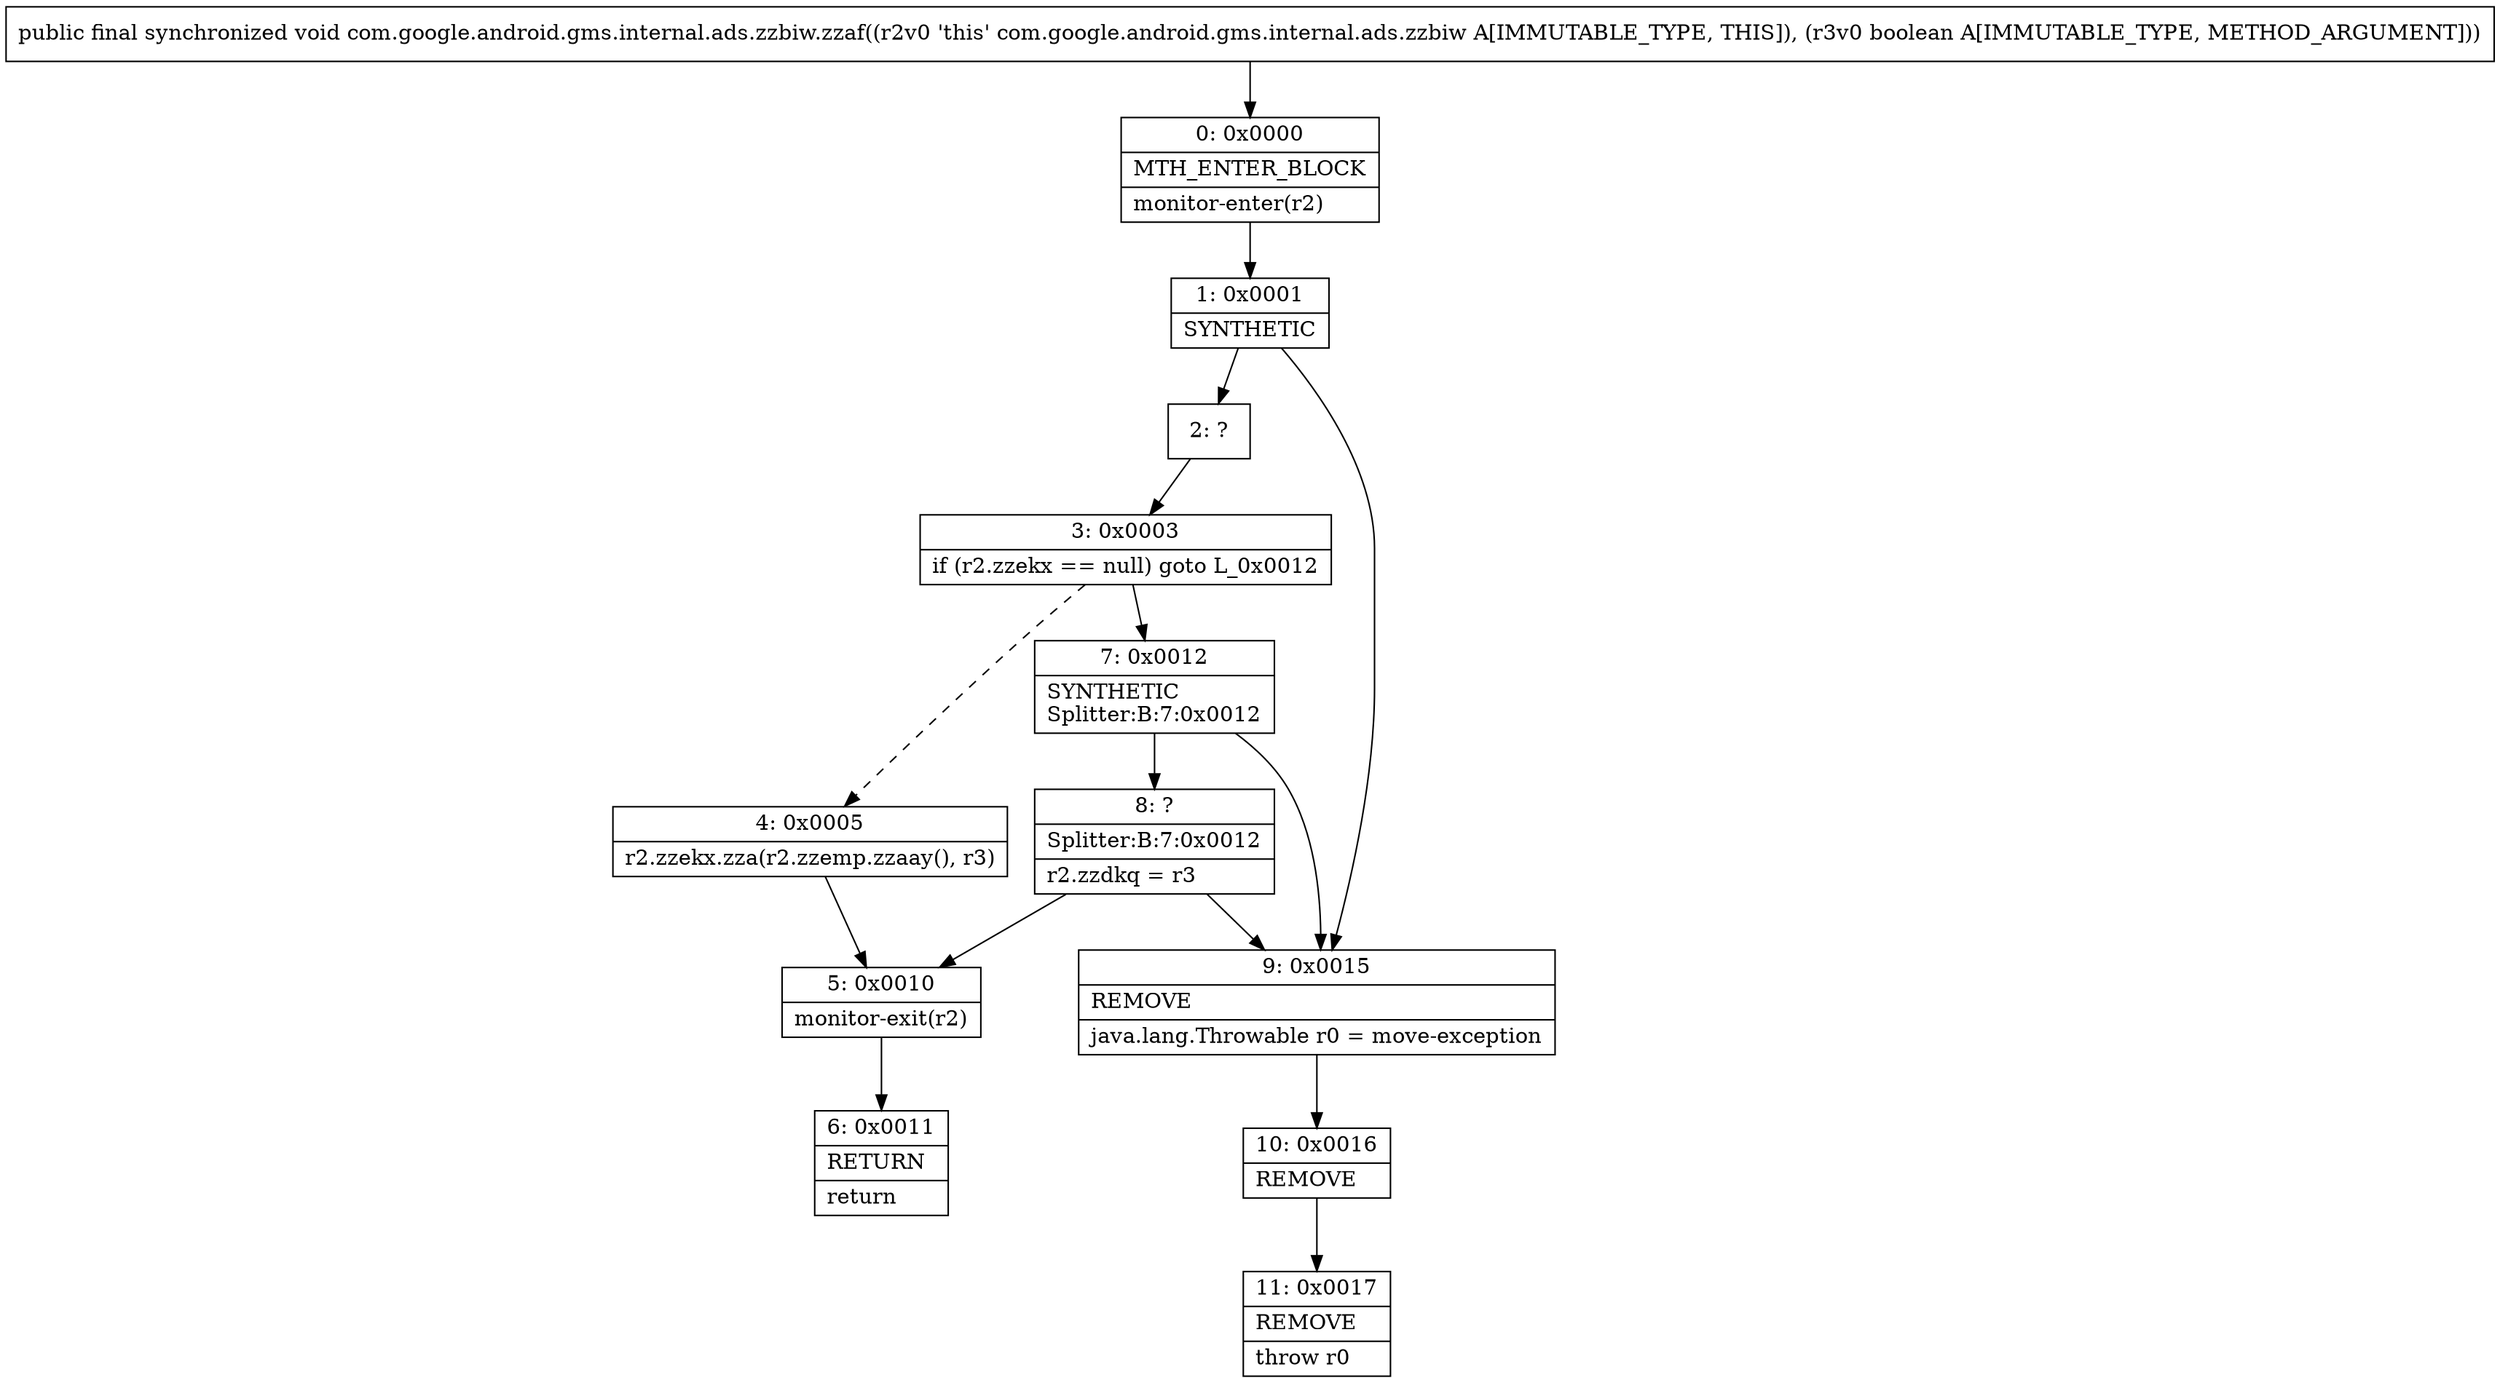 digraph "CFG forcom.google.android.gms.internal.ads.zzbiw.zzaf(Z)V" {
Node_0 [shape=record,label="{0\:\ 0x0000|MTH_ENTER_BLOCK\l|monitor\-enter(r2)\l}"];
Node_1 [shape=record,label="{1\:\ 0x0001|SYNTHETIC\l}"];
Node_2 [shape=record,label="{2\:\ ?}"];
Node_3 [shape=record,label="{3\:\ 0x0003|if (r2.zzekx == null) goto L_0x0012\l}"];
Node_4 [shape=record,label="{4\:\ 0x0005|r2.zzekx.zza(r2.zzemp.zzaay(), r3)\l}"];
Node_5 [shape=record,label="{5\:\ 0x0010|monitor\-exit(r2)\l}"];
Node_6 [shape=record,label="{6\:\ 0x0011|RETURN\l|return\l}"];
Node_7 [shape=record,label="{7\:\ 0x0012|SYNTHETIC\lSplitter:B:7:0x0012\l}"];
Node_8 [shape=record,label="{8\:\ ?|Splitter:B:7:0x0012\l|r2.zzdkq = r3\l}"];
Node_9 [shape=record,label="{9\:\ 0x0015|REMOVE\l|java.lang.Throwable r0 = move\-exception\l}"];
Node_10 [shape=record,label="{10\:\ 0x0016|REMOVE\l}"];
Node_11 [shape=record,label="{11\:\ 0x0017|REMOVE\l|throw r0\l}"];
MethodNode[shape=record,label="{public final synchronized void com.google.android.gms.internal.ads.zzbiw.zzaf((r2v0 'this' com.google.android.gms.internal.ads.zzbiw A[IMMUTABLE_TYPE, THIS]), (r3v0 boolean A[IMMUTABLE_TYPE, METHOD_ARGUMENT])) }"];
MethodNode -> Node_0;
Node_0 -> Node_1;
Node_1 -> Node_2;
Node_1 -> Node_9;
Node_2 -> Node_3;
Node_3 -> Node_4[style=dashed];
Node_3 -> Node_7;
Node_4 -> Node_5;
Node_5 -> Node_6;
Node_7 -> Node_8;
Node_7 -> Node_9;
Node_8 -> Node_9;
Node_8 -> Node_5;
Node_9 -> Node_10;
Node_10 -> Node_11;
}

